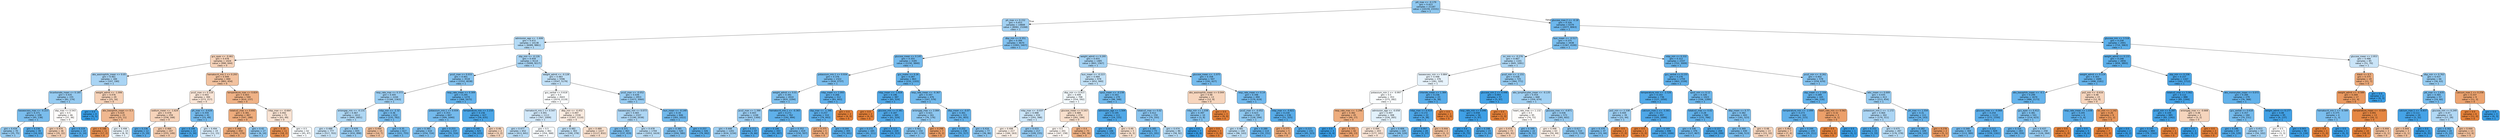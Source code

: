 digraph Tree {
node [shape=box, style="filled, rounded", color="black", fontname="helvetica"] ;
edge [fontname="helvetica"] ;
0 [label="ptt_max <= -0.179\ngini = 0.423\nsamples = 21187\nvalue = [10159, 23331]\nclass = 1", fillcolor="#8fc8f0"] ;
1 [label="ph_max <= 0.152\ngini = 0.453\nsamples = 14808\nvalue = [8082, 15268]\nclass = 1", fillcolor="#a2d1f3"] ;
0 -> 1 [labeldistance=2.5, labelangle=45, headlabel="True"] ;
2 [label="admission_age <= -1.606\ngini = 0.472\nsamples = 10138\nvalue = [6089, 9861]\nclass = 1", fillcolor="#b3daf5"] ;
1 -> 2 ;
3 [label="gcs_eyes <= -0.461\ngini = 0.478\nsamples = 1024\nvalue = [990, 644]\nclass = 0", fillcolor="#f6d3ba"] ;
2 -> 3 ;
4 [label="abs_eosinophils_mean <= 0.05\ngini = 0.461\nsamples = 184\nvalue = [107, 190]\nclass = 1", fillcolor="#a9d4f4"] ;
3 -> 4 ;
5 [label="bicarbonate_mean <= 0.185\ngini = 0.435\nsamples = 155\nvalue = [82, 174]\nclass = 1", fillcolor="#96cbf1"] ;
4 -> 5 ;
6 [label="baseexcess_max <= -0.223\ngini = 0.371\nsamples = 109\nvalue = [45, 138]\nclass = 1", fillcolor="#7abded"] ;
5 -> 6 ;
7 [label="gini = 0.434\nsamples = 70\nvalue = [35, 75]\nclass = 1", fillcolor="#95cbf1"] ;
6 -> 7 ;
8 [label="gini = 0.236\nsamples = 39\nvalue = [10, 63]\nclass = 1", fillcolor="#58ade9"] ;
6 -> 8 ;
9 [label="sbp_max <= 0.543\ngini = 0.5\nsamples = 46\nvalue = [37, 36]\nclass = 0", fillcolor="#fefcfa"] ;
5 -> 9 ;
10 [label="gini = 0.474\nsamples = 36\nvalue = [35, 22]\nclass = 0", fillcolor="#f5d0b5"] ;
9 -> 10 ;
11 [label="gini = 0.219\nsamples = 10\nvalue = [2, 14]\nclass = 1", fillcolor="#55abe9"] ;
9 -> 11 ;
12 [label="weight_admit <= -1.006\ngini = 0.476\nsamples = 29\nvalue = [25, 16]\nclass = 0", fillcolor="#f6d2b8"] ;
4 -> 12 ;
13 [label="gini = 0.0\nsamples = 4\nvalue = [0, 5]\nclass = 1", fillcolor="#399de5"] ;
12 -> 13 ;
14 [label="abs_basophils_mean <= 0.3\ngini = 0.424\nsamples = 25\nvalue = [25, 11]\nclass = 0", fillcolor="#f0b890"] ;
12 -> 14 ;
15 [label="gini = 0.188\nsamples = 11\nvalue = [17, 2]\nclass = 0", fillcolor="#e89050"] ;
14 -> 15 ;
16 [label="gini = 0.498\nsamples = 14\nvalue = [8, 9]\nclass = 1", fillcolor="#e9f4fc"] ;
14 -> 16 ;
17 [label="hematocrit_min.1 <= 0.293\ngini = 0.449\nsamples = 840\nvalue = [883, 454]\nclass = 0", fillcolor="#f2c29f"] ;
3 -> 17 ;
18 [label="pco2_max <= 0.118\ngini = 0.493\nsamples = 300\nvalue = [273, 217]\nclass = 0", fillcolor="#fae5d6"] ;
17 -> 18 ;
19 [label="sodium_mean <= -1.624\ngini = 0.478\nsamples = 259\nvalue = [258, 168]\nclass = 0", fillcolor="#f6d3ba"] ;
18 -> 19 ;
20 [label="gini = 0.236\nsamples = 12\nvalue = [3, 19]\nclass = 1", fillcolor="#58ace9"] ;
19 -> 20 ;
21 [label="gini = 0.466\nsamples = 247\nvalue = [255, 149]\nclass = 0", fillcolor="#f4cbad"] ;
19 -> 21 ;
22 [label="ph_max <= -0.626\ngini = 0.359\nsamples = 41\nvalue = [15, 49]\nclass = 1", fillcolor="#76bbed"] ;
18 -> 22 ;
23 [label="gini = 0.149\nsamples = 22\nvalue = [3, 34]\nclass = 1", fillcolor="#4aa6e7"] ;
22 -> 23 ;
24 [label="gini = 0.494\nsamples = 19\nvalue = [12, 15]\nclass = 1", fillcolor="#d7ebfa"] ;
22 -> 24 ;
25 [label="temperature_max <= 0.829\ngini = 0.403\nsamples = 540\nvalue = [610, 237]\nclass = 0", fillcolor="#efb286"] ;
17 -> 25 ;
26 [label="totalco2_max <= 0.692\ngini = 0.381\nsamples = 467\nvalue = [547, 188]\nclass = 0", fillcolor="#eeac7d"] ;
25 -> 26 ;
27 [label="gini = 0.368\nsamples = 450\nvalue = [541, 174]\nclass = 0", fillcolor="#edaa79"] ;
26 -> 27 ;
28 [label="gini = 0.42\nsamples = 17\nvalue = [6, 14]\nclass = 1", fillcolor="#8ec7f0"] ;
26 -> 28 ;
29 [label="mbp_max <= -0.664\ngini = 0.492\nsamples = 73\nvalue = [63, 49]\nclass = 0", fillcolor="#f9e3d3"] ;
25 -> 29 ;
30 [label="gini = 0.18\nsamples = 11\nvalue = [18, 2]\nclass = 0", fillcolor="#e88f4f"] ;
29 -> 30 ;
31 [label="gini = 0.5\nsamples = 62\nvalue = [45, 47]\nclass = 1", fillcolor="#f7fbfe"] ;
29 -> 31 ;
32 [label="sbp_min <= -0.126\ngini = 0.459\nsamples = 9114\nvalue = [5099, 9217]\nclass = 1", fillcolor="#a7d3f3"] ;
2 -> 32 ;
33 [label="pco2_max <= 0.033\ngini = 0.401\nsamples = 3518\nvalue = [1552, 4038]\nclass = 1", fillcolor="#85c3ef"] ;
32 -> 33 ;
34 [label="resp_rate_max <= 0.373\ngini = 0.445\nsamples = 2244\nvalue = [1184, 2363]\nclass = 1", fillcolor="#9ccef2"] ;
33 -> 34 ;
35 [label="aniongap_min <= -0.131\ngini = 0.467\nsamples = 1612\nvalue = [949, 1601]\nclass = 1", fillcolor="#aed7f4"] ;
34 -> 35 ;
36 [label="gini = 0.488\nsamples = 777\nvalue = [517, 703]\nclass = 1", fillcolor="#cbe5f8"] ;
35 -> 36 ;
37 [label="gini = 0.439\nsamples = 835\nvalue = [432, 898]\nclass = 1", fillcolor="#98ccf2"] ;
35 -> 37 ;
38 [label="mbp_min <= -2.32\ngini = 0.36\nsamples = 632\nvalue = [235, 762]\nclass = 1", fillcolor="#76bbed"] ;
34 -> 38 ;
39 [label="gini = 0.444\nsamples = 15\nvalue = [14, 7]\nclass = 0", fillcolor="#f2c09c"] ;
38 -> 39 ;
40 [label="gini = 0.35\nsamples = 617\nvalue = [221, 755]\nclass = 1", fillcolor="#73baed"] ;
38 -> 40 ;
41 [label="resp_rate_mean <= 0.309\ngini = 0.295\nsamples = 1274\nvalue = [368, 1675]\nclass = 1", fillcolor="#65b3eb"] ;
33 -> 41 ;
42 [label="potassium_min.1 <= 0.934\ngini = 0.353\nsamples = 847\nvalue = [309, 1040]\nclass = 1", fillcolor="#74baed"] ;
41 -> 42 ;
43 [label="gini = 0.385\nsamples = 610\nvalue = [254, 724]\nclass = 1", fillcolor="#7ebfee"] ;
42 -> 43 ;
44 [label="gini = 0.253\nsamples = 237\nvalue = [55, 316]\nclass = 1", fillcolor="#5baeea"] ;
42 -> 44 ;
45 [label="temperature_min <= 2.216\ngini = 0.156\nsamples = 427\nvalue = [59, 635]\nclass = 1", fillcolor="#4ba6e7"] ;
41 -> 45 ;
46 [label="gini = 0.149\nsamples = 425\nvalue = [56, 633]\nclass = 1", fillcolor="#4ba6e7"] ;
45 -> 46 ;
47 [label="gini = 0.48\nsamples = 2\nvalue = [3, 2]\nclass = 0", fillcolor="#f6d5bd"] ;
45 -> 47 ;
48 [label="weight_admit <= -0.128\ngini = 0.483\nsamples = 5596\nvalue = [3547, 5179]\nclass = 1", fillcolor="#c1e0f7"] ;
32 -> 48 ;
49 [label="gcs_verbal <= 0.618\ngini = 0.5\nsamples = 2643\nvalue = [2074, 2119]\nclass = 1", fillcolor="#fbfdfe"] ;
48 -> 49 ;
50 [label="hematocrit_min.1 <= 0.547\ngini = 0.491\nsamples = 1113\nvalue = [767, 1009]\nclass = 1", fillcolor="#d0e7f9"] ;
49 -> 50 ;
51 [label="gini = 0.477\nsamples = 652\nvalue = [413, 641]\nclass = 1", fillcolor="#b9dcf6"] ;
50 -> 51 ;
52 [label="gini = 0.5\nsamples = 461\nvalue = [354, 368]\nclass = 1", fillcolor="#f7fbfe"] ;
50 -> 52 ;
53 [label="dbp_min <= -0.452\ngini = 0.497\nsamples = 1530\nvalue = [1307, 1110]\nclass = 0", fillcolor="#fbece1"] ;
49 -> 53 ;
54 [label="gini = 0.482\nsamples = 303\nvalue = [190, 278]\nclass = 1", fillcolor="#c0e0f7"] ;
53 -> 54 ;
55 [label="gini = 0.489\nsamples = 1227\nvalue = [1117, 832]\nclass = 0", fillcolor="#f8dfcc"] ;
53 -> 55 ;
56 [label="pco2_max <= -0.052\ngini = 0.439\nsamples = 2953\nvalue = [1473, 3060]\nclass = 1", fillcolor="#98ccf2"] ;
48 -> 56 ;
57 [label="baseexcess_min <= 0.073\ngini = 0.465\nsamples = 2107\nvalue = [1190, 2038]\nclass = 1", fillcolor="#add6f4"] ;
56 -> 57 ;
58 [label="gini = 0.371\nsamples = 363\nvalue = [137, 419]\nclass = 1", fillcolor="#7abdee"] ;
57 -> 58 ;
59 [label="gini = 0.478\nsamples = 1744\nvalue = [1053, 1619]\nclass = 1", fillcolor="#baddf6"] ;
57 -> 59 ;
60 [label="bun_mean <= -0.149\ngini = 0.34\nsamples = 846\nvalue = [283, 1022]\nclass = 1", fillcolor="#70b8ec"] ;
56 -> 60 ;
61 [label="gini = 0.385\nsamples = 520\nvalue = [204, 580]\nclass = 1", fillcolor="#7fbfee"] ;
60 -> 61 ;
62 [label="gini = 0.257\nsamples = 326\nvalue = [79, 442]\nclass = 1", fillcolor="#5cafea"] ;
60 -> 62 ;
63 [label="dbp_min <= 0.351\ngini = 0.394\nsamples = 4670\nvalue = [1993, 5407]\nclass = 1", fillcolor="#82c1ef"] ;
1 -> 63 ;
64 [label="glucose_mean <= 0.145\ngini = 0.355\nsamples = 3185\nvalue = [1150, 3840]\nclass = 1", fillcolor="#74baed"] ;
63 -> 64 ;
65 [label="potassium_min.1 <= 0.934\ngini = 0.376\nsamples = 2322\nvalue = [918, 2737]\nclass = 1", fillcolor="#7bbeee"] ;
64 -> 65 ;
66 [label="weight_admit <= 0.01\ngini = 0.391\nsamples = 2010\nvalue = [835, 2294]\nclass = 1", fillcolor="#81c1ee"] ;
65 -> 66 ;
67 [label="pco2_max <= 1.399\ngini = 0.443\nsamples = 1248\nvalue = [643, 1300]\nclass = 1", fillcolor="#9bcdf2"] ;
66 -> 67 ;
68 [label="gini = 0.448\nsamples = 1201\nvalue = [634, 1234]\nclass = 1", fillcolor="#9fcff2"] ;
67 -> 68 ;
69 [label="gini = 0.211\nsamples = 47\nvalue = [9, 66]\nclass = 1", fillcolor="#54aae9"] ;
67 -> 69 ;
70 [label="hematocrit_min.1 <= -0.365\ngini = 0.271\nsamples = 762\nvalue = [192, 994]\nclass = 1", fillcolor="#5fb0ea"] ;
66 -> 70 ;
71 [label="gini = 0.146\nsamples = 343\nvalue = [42, 487]\nclass = 1", fillcolor="#4aa5e7"] ;
70 -> 71 ;
72 [label="gini = 0.352\nsamples = 419\nvalue = [150, 507]\nclass = 1", fillcolor="#74baed"] ;
70 -> 72 ;
73 [label="mbp_mean <= 1.093\ngini = 0.266\nsamples = 312\nvalue = [83, 443]\nclass = 1", fillcolor="#5eafea"] ;
65 -> 73 ;
74 [label="sbp_max <= -1.346\ngini = 0.257\nsamples = 310\nvalue = [79, 443]\nclass = 1", fillcolor="#5caeea"] ;
73 -> 74 ;
75 [label="gini = 0.375\nsamples = 5\nvalue = [6, 2]\nclass = 0", fillcolor="#eeab7b"] ;
74 -> 75 ;
76 [label="gini = 0.244\nsamples = 305\nvalue = [73, 441]\nclass = 1", fillcolor="#5aade9"] ;
74 -> 76 ;
77 [label="gini = 0.0\nsamples = 2\nvalue = [4, 0]\nclass = 0", fillcolor="#e58139"] ;
73 -> 77 ;
78 [label="gcs_motor <= 0.26\ngini = 0.287\nsamples = 863\nvalue = [232, 1103]\nclass = 1", fillcolor="#63b2ea"] ;
64 -> 78 ;
79 [label="mbp_mean <= -1.828\ngini = 0.196\nsamples = 387\nvalue = [65, 524]\nclass = 1", fillcolor="#52a9e8"] ;
78 -> 79 ;
80 [label="gini = 0.0\nsamples = 2\nvalue = [4, 0]\nclass = 0", fillcolor="#e58139"] ;
79 -> 80 ;
81 [label="glucose_min <= 0.381\ngini = 0.187\nsamples = 385\nvalue = [61, 524]\nclass = 1", fillcolor="#50a8e8"] ;
79 -> 81 ;
82 [label="gini = 0.272\nsamples = 165\nvalue = [41, 211]\nclass = 1", fillcolor="#5fb0ea"] ;
81 -> 82 ;
83 [label="gini = 0.113\nsamples = 220\nvalue = [20, 313]\nclass = 1", fillcolor="#46a3e7"] ;
81 -> 83 ;
84 [label="resp_rate_mean <= -0.367\ngini = 0.347\nsamples = 476\nvalue = [167, 579]\nclass = 1", fillcolor="#72b9ec"] ;
78 -> 84 ;
85 [label="aniongap_max <= 2.084\ngini = 0.421\nsamples = 161\nvalue = [76, 176]\nclass = 1", fillcolor="#8ec7f0"] ;
84 -> 85 ;
86 [label="gini = 0.401\nsamples = 154\nvalue = [67, 174]\nclass = 1", fillcolor="#85c3ef"] ;
85 -> 86 ;
87 [label="gini = 0.298\nsamples = 7\nvalue = [9, 2]\nclass = 0", fillcolor="#eb9d65"] ;
85 -> 87 ;
88 [label="dbp_mean <= -0.07\ngini = 0.301\nsamples = 315\nvalue = [91, 403]\nclass = 1", fillcolor="#66b3eb"] ;
84 -> 88 ;
89 [label="gini = 0.252\nsamples = 238\nvalue = [55, 317]\nclass = 1", fillcolor="#5baeea"] ;
88 -> 89 ;
90 [label="gini = 0.416\nsamples = 77\nvalue = [36, 86]\nclass = 1", fillcolor="#8cc6f0"] ;
88 -> 90 ;
91 [label="weight_admit <= 0.295\ngini = 0.455\nsamples = 1485\nvalue = [843, 1567]\nclass = 1", fillcolor="#a4d2f3"] ;
63 -> 91 ;
92 [label="bun_mean <= -0.223\ngini = 0.484\nsamples = 978\nvalue = [652, 940]\nclass = 1", fillcolor="#c2e1f7"] ;
91 -> 92 ;
93 [label="dbp_min <= 0.915\ngini = 0.499\nsamples = 708\nvalue = [554, 592]\nclass = 1", fillcolor="#f2f9fd"] ;
92 -> 93 ;
94 [label="mbp_max <= -0.037\ngini = 0.488\nsamples = 434\nvalue = [293, 398]\nclass = 1", fillcolor="#cbe5f8"] ;
93 -> 94 ;
95 [label="gini = 0.498\nsamples = 217\nvalue = [184, 163]\nclass = 0", fillcolor="#fcf1e8"] ;
94 -> 95 ;
96 [label="gini = 0.433\nsamples = 217\nvalue = [109, 235]\nclass = 1", fillcolor="#95caf1"] ;
94 -> 96 ;
97 [label="glucose_mean <= 0.163\ngini = 0.489\nsamples = 274\nvalue = [261, 194]\nclass = 0", fillcolor="#f8dfcc"] ;
93 -> 97 ;
98 [label="gini = 0.5\nsamples = 201\nvalue = [167, 158]\nclass = 0", fillcolor="#fef8f4"] ;
97 -> 98 ;
99 [label="gini = 0.4\nsamples = 73\nvalue = [94, 36]\nclass = 0", fillcolor="#efb185"] ;
97 -> 99 ;
100 [label="spo2_mean <= -0.238\ngini = 0.343\nsamples = 270\nvalue = [98, 348]\nclass = 1", fillcolor="#71b9ec"] ;
92 -> 100 ;
101 [label="admission_age <= 1.504\ngini = 0.195\nsamples = 111\nvalue = [19, 155]\nclass = 1", fillcolor="#51a9e8"] ;
100 -> 101 ;
102 [label="gini = 0.164\nsamples = 106\nvalue = [15, 152]\nclass = 1", fillcolor="#4da7e8"] ;
101 -> 102 ;
103 [label="gini = 0.49\nsamples = 5\nvalue = [4, 3]\nclass = 0", fillcolor="#f8e0ce"] ;
101 -> 103 ;
104 [label="totalco2_max <= 0.02\ngini = 0.412\nsamples = 159\nvalue = [79, 193]\nclass = 1", fillcolor="#8ac5f0"] ;
100 -> 104 ;
105 [label="gini = 0.285\nsamples = 73\nvalue = [21, 101]\nclass = 1", fillcolor="#62b1ea"] ;
104 -> 105 ;
106 [label="gini = 0.474\nsamples = 86\nvalue = [58, 92]\nclass = 1", fillcolor="#b6dbf5"] ;
104 -> 106 ;
107 [label="glucose_mean <= -1.075\ngini = 0.358\nsamples = 507\nvalue = [191, 627]\nclass = 1", fillcolor="#75bbed"] ;
91 -> 107 ;
108 [label="abs_eosinophils_mean <= 0.044\ngini = 0.48\nsamples = 13\nvalue = [12, 8]\nclass = 0", fillcolor="#f6d5bd"] ;
107 -> 108 ;
109 [label="mbp_min <= 1.038\ngini = 0.397\nsamples = 10\nvalue = [3, 8]\nclass = 1", fillcolor="#83c2ef"] ;
108 -> 109 ;
110 [label="gini = 0.0\nsamples = 7\nvalue = [0, 8]\nclass = 1", fillcolor="#399de5"] ;
109 -> 110 ;
111 [label="gini = 0.0\nsamples = 3\nvalue = [3, 0]\nclass = 0", fillcolor="#e58139"] ;
109 -> 111 ;
112 [label="gini = 0.0\nsamples = 3\nvalue = [9, 0]\nclass = 0", fillcolor="#e58139"] ;
108 -> 112 ;
113 [label="resp_rate_mean <= 0.14\ngini = 0.348\nsamples = 494\nvalue = [179, 619]\nclass = 1", fillcolor="#72b9ed"] ;
107 -> 113 ;
114 [label="pco2_max <= -0.052\ngini = 0.423\nsamples = 258\nvalue = [128, 294]\nclass = 1", fillcolor="#8fc8f0"] ;
113 -> 114 ;
115 [label="gini = 0.481\nsamples = 144\nvalue = [96, 143]\nclass = 1", fillcolor="#bedff6"] ;
114 -> 115 ;
116 [label="gini = 0.289\nsamples = 114\nvalue = [32, 151]\nclass = 1", fillcolor="#63b2eb"] ;
114 -> 116 ;
117 [label="mbp_max <= -0.821\ngini = 0.234\nsamples = 236\nvalue = [51, 325]\nclass = 1", fillcolor="#58ace9"] ;
113 -> 117 ;
118 [label="gini = 0.375\nsamples = 5\nvalue = [6, 2]\nclass = 0", fillcolor="#eeab7b"] ;
117 -> 118 ;
119 [label="gini = 0.215\nsamples = 231\nvalue = [45, 323]\nclass = 1", fillcolor="#55abe9"] ;
117 -> 119 ;
120 [label="glucose_max.2 <= -0.18\ngini = 0.326\nsamples = 6379\nvalue = [2077, 8063]\nclass = 1", fillcolor="#6cb6ec"] ;
0 -> 120 [labeldistance=2.5, labelangle=-45, headlabel="False"] ;
121 [label="bun_mean <= -0.517\ngini = 0.375\nsamples = 3438\nvalue = [1367, 4100]\nclass = 1", fillcolor="#7bbeee"] ;
120 -> 121 ;
122 [label="inr_min <= -0.276\ngini = 0.467\nsamples = 1101\nvalue = [645, 1091]\nclass = 1", fillcolor="#aed7f4"] ;
121 -> 122 ;
123 [label="baseexcess_min <= 0.884\ngini = 0.498\nsamples = 376\nvalue = [281, 320]\nclass = 1", fillcolor="#e7f3fc"] ;
122 -> 123 ;
124 [label="potassium_min.1 <= -0.997\ngini = 0.5\nsamples = 353\nvalue = [275, 282]\nclass = 1", fillcolor="#fafdfe"] ;
123 -> 124 ;
125 [label="resp_rate_max <= -1.296\ngini = 0.382\nsamples = 45\nvalue = [49, 17]\nclass = 0", fillcolor="#eead7e"] ;
124 -> 125 ;
126 [label="gini = 0.0\nsamples = 3\nvalue = [0, 4]\nclass = 1", fillcolor="#399de5"] ;
125 -> 126 ;
127 [label="gini = 0.331\nsamples = 42\nvalue = [49, 13]\nclass = 0", fillcolor="#eca26e"] ;
125 -> 127 ;
128 [label="admission_age <= -0.058\ngini = 0.497\nsamples = 308\nvalue = [226, 265]\nclass = 1", fillcolor="#e2f1fb"] ;
124 -> 128 ;
129 [label="gini = 0.494\nsamples = 203\nvalue = [177, 141]\nclass = 0", fillcolor="#fae5d7"] ;
128 -> 129 ;
130 [label="gini = 0.406\nsamples = 105\nvalue = [49, 124]\nclass = 1", fillcolor="#87c4ef"] ;
128 -> 130 ;
131 [label="chloride_mean <= 1.384\ngini = 0.236\nsamples = 23\nvalue = [6, 38]\nclass = 1", fillcolor="#58ace9"] ;
123 -> 131 ;
132 [label="mbp_max <= 0.414\ngini = 0.172\nsamples = 22\nvalue = [4, 38]\nclass = 1", fillcolor="#4ea7e8"] ;
131 -> 132 ;
133 [label="gini = 0.097\nsamples = 20\nvalue = [2, 37]\nclass = 1", fillcolor="#44a2e6"] ;
132 -> 133 ;
134 [label="gini = 0.444\nsamples = 2\nvalue = [2, 1]\nclass = 0", fillcolor="#f2c09c"] ;
132 -> 134 ;
135 [label="gini = 0.0\nsamples = 1\nvalue = [2, 0]\nclass = 0", fillcolor="#e58139"] ;
131 -> 135 ;
136 [label="pco2_min <= -1.151\ngini = 0.436\nsamples = 725\nvalue = [364, 771]\nclass = 1", fillcolor="#96cbf1"] ;
122 -> 136 ;
137 [label="glucose_min.2 <= 0.446\ngini = 0.093\nsamples = 57\nvalue = [5, 97]\nclass = 1", fillcolor="#43a2e6"] ;
136 -> 137 ;
138 [label="resp_rate_min <= 0.046\ngini = 0.058\nsamples = 56\nvalue = [3, 97]\nclass = 1", fillcolor="#3fa0e6"] ;
137 -> 138 ;
139 [label="gini = 0.0\nsamples = 41\nvalue = [0, 73]\nclass = 1", fillcolor="#399de5"] ;
138 -> 139 ;
140 [label="gini = 0.198\nsamples = 15\nvalue = [3, 24]\nclass = 1", fillcolor="#52a9e8"] ;
138 -> 140 ;
141 [label="gini = 0.0\nsamples = 1\nvalue = [2, 0]\nclass = 0", fillcolor="#e58139"] ;
137 -> 141 ;
142 [label="abs_lymphocytes_mean <= -0.135\ngini = 0.454\nsamples = 668\nvalue = [359, 674]\nclass = 1", fillcolor="#a2d1f3"] ;
136 -> 142 ;
143 [label="heart_rate_max <= 1.132\ngini = 0.5\nsamples = 95\nvalue = [74, 72]\nclass = 0", fillcolor="#fefcfa"] ;
142 -> 143 ;
144 [label="gini = 0.474\nsamples = 73\nvalue = [65, 41]\nclass = 0", fillcolor="#f5d0b6"] ;
143 -> 144 ;
145 [label="gini = 0.349\nsamples = 22\nvalue = [9, 31]\nclass = 1", fillcolor="#72b9ed"] ;
143 -> 145 ;
146 [label="glucose_max <= -0.871\ngini = 0.436\nsamples = 573\nvalue = [285, 602]\nclass = 1", fillcolor="#97cbf1"] ;
142 -> 146 ;
147 [label="gini = 0.498\nsamples = 63\nvalue = [50, 44]\nclass = 0", fillcolor="#fcf0e7"] ;
146 -> 147 ;
148 [label="gini = 0.417\nsamples = 510\nvalue = [235, 558]\nclass = 1", fillcolor="#8cc6f0"] ;
146 -> 148 ;
149 [label="mbp_min <= 0.332\ngini = 0.312\nsamples = 2337\nvalue = [722, 3009]\nclass = 1", fillcolor="#69b5eb"] ;
121 -> 149 ;
150 [label="gcs_verbal <= 0.155\ngini = 0.276\nsamples = 1759\nvalue = [463, 2339]\nclass = 1", fillcolor="#60b0ea"] ;
149 -> 150 ;
151 [label="temperature_min <= -2.526\ngini = 0.193\nsamples = 736\nvalue = [127, 1050]\nclass = 1", fillcolor="#51a9e8"] ;
150 -> 151 ;
152 [label="po2_min <= 2.338\ngini = 0.444\nsamples = 39\nvalue = [22, 44]\nclass = 1", fillcolor="#9ccef2"] ;
151 -> 152 ;
153 [label="gini = 0.379\nsamples = 37\nvalue = [15, 44]\nclass = 1", fillcolor="#7cbeee"] ;
152 -> 153 ;
154 [label="gini = 0.0\nsamples = 2\nvalue = [7, 0]\nclass = 0", fillcolor="#e58139"] ;
152 -> 154 ;
155 [label="calcium_max.1 <= -3.301\ngini = 0.171\nsamples = 697\nvalue = [105, 1006]\nclass = 1", fillcolor="#4ea7e8"] ;
151 -> 155 ;
156 [label="gini = 0.0\nsamples = 1\nvalue = [2, 0]\nclass = 0", fillcolor="#e58139"] ;
155 -> 156 ;
157 [label="gini = 0.169\nsamples = 696\nvalue = [103, 1006]\nclass = 1", fillcolor="#4da7e8"] ;
155 -> 157 ;
158 [label="spo2_min <= 0.12\ngini = 0.328\nsamples = 1023\nvalue = [336, 1289]\nclass = 1", fillcolor="#6db7ec"] ;
150 -> 158 ;
159 [label="totalco2_max <= 0.02\ngini = 0.28\nsamples = 580\nvalue = [155, 766]\nclass = 1", fillcolor="#61b1ea"] ;
158 -> 159 ;
160 [label="gini = 0.336\nsamples = 376\nvalue = [127, 467]\nclass = 1", fillcolor="#6fb8ec"] ;
159 -> 160 ;
161 [label="gini = 0.157\nsamples = 204\nvalue = [28, 299]\nclass = 1", fillcolor="#4ca6e7"] ;
159 -> 161 ;
162 [label="dbp_mean <= 0.77\ngini = 0.382\nsamples = 443\nvalue = [181, 523]\nclass = 1", fillcolor="#7ebfee"] ;
158 -> 162 ;
163 [label="gini = 0.369\nsamples = 430\nvalue = [166, 513]\nclass = 1", fillcolor="#79bded"] ;
162 -> 163 ;
164 [label="gini = 0.48\nsamples = 13\nvalue = [15, 10]\nclass = 0", fillcolor="#f6d5bd"] ;
162 -> 164 ;
165 [label="pco2_min <= -0.261\ngini = 0.402\nsamples = 578\nvalue = [259, 670]\nclass = 1", fillcolor="#86c3ef"] ;
149 -> 165 ;
166 [label="sbp_mean <= 2.104\ngini = 0.289\nsamples = 165\nvalue = [46, 216]\nclass = 1", fillcolor="#63b2eb"] ;
165 -> 166 ;
167 [label="temperature_min <= -2.099\ngini = 0.273\nsamples = 162\nvalue = [42, 215]\nclass = 1", fillcolor="#60b0ea"] ;
166 -> 167 ;
168 [label="gini = 0.463\nsamples = 7\nvalue = [7, 4]\nclass = 0", fillcolor="#f4c9aa"] ;
167 -> 168 ;
169 [label="gini = 0.244\nsamples = 155\nvalue = [35, 211]\nclass = 1", fillcolor="#5aade9"] ;
167 -> 169 ;
170 [label="heart_rate_min <= 0.562\ngini = 0.32\nsamples = 3\nvalue = [4, 1]\nclass = 0", fillcolor="#eca06a"] ;
166 -> 170 ;
171 [label="gini = 0.0\nsamples = 2\nvalue = [4, 0]\nclass = 0", fillcolor="#e58139"] ;
170 -> 171 ;
172 [label="gini = 0.0\nsamples = 1\nvalue = [0, 1]\nclass = 1", fillcolor="#399de5"] ;
170 -> 172 ;
173 [label="wbc_mean <= 0.009\ngini = 0.435\nsamples = 413\nvalue = [213, 454]\nclass = 1", fillcolor="#96cbf1"] ;
165 -> 173 ;
174 [label="potassium_min.1 <= -1.172\ngini = 0.464\nsamples = 302\nvalue = [179, 311]\nclass = 1", fillcolor="#abd5f4"] ;
173 -> 174 ;
175 [label="gini = 0.153\nsamples = 15\nvalue = [3, 33]\nclass = 1", fillcolor="#4ba6e7"] ;
174 -> 175 ;
176 [label="gini = 0.475\nsamples = 287\nvalue = [176, 278]\nclass = 1", fillcolor="#b6dbf5"] ;
174 -> 176 ;
177 [label="ph_max <= 1.554\ngini = 0.31\nsamples = 111\nvalue = [34, 143]\nclass = 1", fillcolor="#68b4eb"] ;
173 -> 177 ;
178 [label="gini = 0.282\nsamples = 109\nvalue = [29, 142]\nclass = 1", fillcolor="#61b1ea"] ;
177 -> 178 ;
179 [label="gini = 0.278\nsamples = 2\nvalue = [5, 1]\nclass = 0", fillcolor="#ea9a61"] ;
177 -> 179 ;
180 [label="glucose_min <= 3.518\ngini = 0.258\nsamples = 2941\nvalue = [710, 3963]\nclass = 1", fillcolor="#5cafea"] ;
120 -> 180 ;
181 [label="weight_admit <= 0.131\ngini = 0.248\nsamples = 2856\nvalue = [659, 3893]\nclass = 1", fillcolor="#5baee9"] ;
180 -> 181 ;
182 [label="weight_admit <= 0.114\ngini = 0.303\nsamples = 1689\nvalue = [498, 2181]\nclass = 1", fillcolor="#66b3eb"] ;
181 -> 182 ;
183 [label="abs_basophils_mean <= -0.1\ngini = 0.299\nsamples = 1674\nvalue = [486, 2173]\nclass = 1", fillcolor="#65b3eb"] ;
182 -> 183 ;
184 [label="glucose_max <= -0.068\ngini = 0.254\nsamples = 1133\nvalue = [272, 1550]\nclass = 1", fillcolor="#5caeea"] ;
183 -> 184 ;
185 [label="gini = 0.349\nsamples = 304\nvalue = [113, 389]\nclass = 1", fillcolor="#73b9ed"] ;
184 -> 185 ;
186 [label="gini = 0.212\nsamples = 829\nvalue = [159, 1161]\nclass = 1", fillcolor="#54aae9"] ;
184 -> 186 ;
187 [label="gcs_eyes <= 0.412\ngini = 0.381\nsamples = 541\nvalue = [214, 623]\nclass = 1", fillcolor="#7dbfee"] ;
183 -> 187 ;
188 [label="gini = 0.316\nsamples = 283\nvalue = [88, 359]\nclass = 1", fillcolor="#6ab5eb"] ;
187 -> 188 ;
189 [label="gini = 0.437\nsamples = 258\nvalue = [126, 264]\nclass = 1", fillcolor="#98ccf1"] ;
187 -> 189 ;
190 [label="po2_min <= -0.616\ngini = 0.48\nsamples = 15\nvalue = [12, 8]\nclass = 0", fillcolor="#f6d5bd"] ;
182 -> 190 ;
191 [label="resp_rate_mean <= 1.038\ngini = 0.245\nsamples = 6\nvalue = [1, 6]\nclass = 1", fillcolor="#5aade9"] ;
190 -> 191 ;
192 [label="gini = 0.0\nsamples = 1\nvalue = [1, 0]\nclass = 0", fillcolor="#e58139"] ;
191 -> 192 ;
193 [label="gini = 0.0\nsamples = 5\nvalue = [0, 6]\nclass = 1", fillcolor="#399de5"] ;
191 -> 193 ;
194 [label="inr_min <= 1.142\ngini = 0.26\nsamples = 9\nvalue = [11, 2]\nclass = 0", fillcolor="#ea985d"] ;
190 -> 194 ;
195 [label="gini = 0.0\nsamples = 7\nvalue = [11, 0]\nclass = 0", fillcolor="#e58139"] ;
194 -> 195 ;
196 [label="gini = 0.0\nsamples = 2\nvalue = [0, 2]\nclass = 1", fillcolor="#399de5"] ;
194 -> 196 ;
197 [label="sbp_min <= 0.336\ngini = 0.157\nsamples = 1167\nvalue = [161, 1712]\nclass = 1", fillcolor="#4ca6e7"] ;
181 -> 197 ;
198 [label="totalco2_max <= 5.062\ngini = 0.112\nsamples = 888\nvalue = [85, 1344]\nclass = 1", fillcolor="#46a3e7"] ;
197 -> 198 ;
199 [label="pco2_min <= 6.287\ngini = 0.109\nsamples = 885\nvalue = [82, 1342]\nclass = 1", fillcolor="#45a3e7"] ;
198 -> 199 ;
200 [label="gini = 0.105\nsamples = 884\nvalue = [79, 1342]\nclass = 1", fillcolor="#45a3e7"] ;
199 -> 200 ;
201 [label="gini = 0.0\nsamples = 1\nvalue = [3, 0]\nclass = 0", fillcolor="#e58139"] ;
199 -> 201 ;
202 [label="aniongap_max <= -0.668\ngini = 0.48\nsamples = 3\nvalue = [3, 2]\nclass = 0", fillcolor="#f6d5bd"] ;
198 -> 202 ;
203 [label="gini = 0.0\nsamples = 1\nvalue = [0, 2]\nclass = 1", fillcolor="#399de5"] ;
202 -> 203 ;
204 [label="gini = 0.0\nsamples = 2\nvalue = [3, 0]\nclass = 0", fillcolor="#e58139"] ;
202 -> 204 ;
205 [label="abs_monocytes_mean <= 0.072\ngini = 0.284\nsamples = 279\nvalue = [76, 368]\nclass = 1", fillcolor="#62b1ea"] ;
197 -> 205 ;
206 [label="gcs_verbal <= 0.618\ngini = 0.357\nsamples = 184\nvalue = [70, 231]\nclass = 1", fillcolor="#75bbed"] ;
205 -> 206 ;
207 [label="gini = 0.196\nsamples = 87\nvalue = [16, 129]\nclass = 1", fillcolor="#52a9e8"] ;
206 -> 207 ;
208 [label="gini = 0.453\nsamples = 97\nvalue = [54, 102]\nclass = 1", fillcolor="#a2d1f3"] ;
206 -> 208 ;
209 [label="weight_admit <= 0.177\ngini = 0.08\nsamples = 95\nvalue = [6, 137]\nclass = 1", fillcolor="#42a1e6"] ;
205 -> 209 ;
210 [label="gini = 0.5\nsamples = 5\nvalue = [3, 3]\nclass = 0", fillcolor="#ffffff"] ;
209 -> 210 ;
211 [label="gini = 0.043\nsamples = 90\nvalue = [3, 134]\nclass = 1", fillcolor="#3d9fe6"] ;
209 -> 211 ;
212 [label="glucose_mean <= 2.953\ngini = 0.488\nsamples = 85\nvalue = [51, 70]\nclass = 1", fillcolor="#c9e4f8"] ;
180 -> 212 ;
213 [label="black <= 0.5\ngini = 0.375\nsamples = 19\nvalue = [21, 7]\nclass = 0", fillcolor="#eeab7b"] ;
212 -> 213 ;
214 [label="weight_admit <= -0.589\ngini = 0.269\nsamples = 17\nvalue = [21, 4]\nclass = 0", fillcolor="#ea995f"] ;
213 -> 214 ;
215 [label="hematocrit_min.1 <= -0.589\ngini = 0.375\nsamples = 4\nvalue = [1, 3]\nclass = 1", fillcolor="#7bbeee"] ;
214 -> 215 ;
216 [label="gini = 0.0\nsamples = 1\nvalue = [1, 0]\nclass = 0", fillcolor="#e58139"] ;
215 -> 216 ;
217 [label="gini = 0.0\nsamples = 3\nvalue = [0, 3]\nclass = 1", fillcolor="#399de5"] ;
215 -> 217 ;
218 [label="temperature_mean <= -0.029\ngini = 0.091\nsamples = 13\nvalue = [20, 1]\nclass = 0", fillcolor="#e68743"] ;
214 -> 218 ;
219 [label="gini = 0.0\nsamples = 10\nvalue = [18, 0]\nclass = 0", fillcolor="#e58139"] ;
218 -> 219 ;
220 [label="gini = 0.444\nsamples = 3\nvalue = [2, 1]\nclass = 0", fillcolor="#f2c09c"] ;
218 -> 220 ;
221 [label="gini = 0.0\nsamples = 2\nvalue = [0, 3]\nclass = 1", fillcolor="#399de5"] ;
213 -> 221 ;
222 [label="dbp_min <= 0.763\ngini = 0.437\nsamples = 66\nvalue = [30, 63]\nclass = 1", fillcolor="#97ccf1"] ;
212 -> 222 ;
223 [label="ptt_max <= 1.635\ngini = 0.365\nsamples = 57\nvalue = [19, 60]\nclass = 1", fillcolor="#78bced"] ;
222 -> 223 ;
224 [label="calcium_max.1 <= -0.837\ngini = 0.111\nsamples = 24\nvalue = [2, 32]\nclass = 1", fillcolor="#45a3e7"] ;
223 -> 224 ;
225 [label="gini = 0.444\nsamples = 3\nvalue = [2, 1]\nclass = 0", fillcolor="#f2c09c"] ;
224 -> 225 ;
226 [label="gini = 0.0\nsamples = 21\nvalue = [0, 31]\nclass = 1", fillcolor="#399de5"] ;
224 -> 226 ;
227 [label="glucose_min <= 6.249\ngini = 0.47\nsamples = 33\nvalue = [17, 28]\nclass = 1", fillcolor="#b1d8f5"] ;
223 -> 227 ;
228 [label="gini = 0.302\nsamples = 20\nvalue = [5, 22]\nclass = 1", fillcolor="#66b3eb"] ;
227 -> 228 ;
229 [label="gini = 0.444\nsamples = 13\nvalue = [12, 6]\nclass = 0", fillcolor="#f2c09c"] ;
227 -> 229 ;
230 [label="calcium_max.1 <= 0.258\ngini = 0.337\nsamples = 9\nvalue = [11, 3]\nclass = 0", fillcolor="#eca36f"] ;
222 -> 230 ;
231 [label="gini = 0.0\nsamples = 6\nvalue = [11, 0]\nclass = 0", fillcolor="#e58139"] ;
230 -> 231 ;
232 [label="gini = 0.0\nsamples = 3\nvalue = [0, 3]\nclass = 1", fillcolor="#399de5"] ;
230 -> 232 ;
}